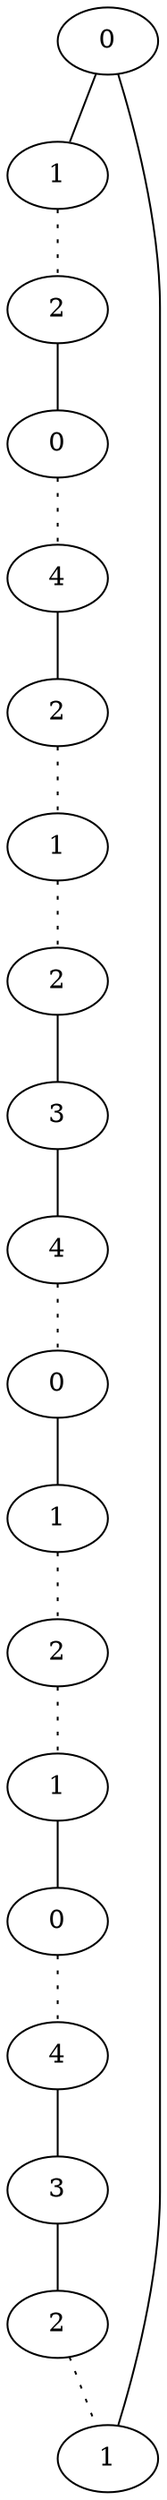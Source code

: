 graph {
a0[label=0];
a1[label=1];
a2[label=2];
a3[label=0];
a4[label=4];
a5[label=2];
a6[label=1];
a7[label=2];
a8[label=3];
a9[label=4];
a10[label=0];
a11[label=1];
a12[label=2];
a13[label=1];
a14[label=0];
a15[label=4];
a16[label=3];
a17[label=2];
a18[label=1];
a0 -- a1;
a0 -- a18;
a1 -- a2 [style=dotted];
a2 -- a3;
a3 -- a4 [style=dotted];
a4 -- a5;
a5 -- a6 [style=dotted];
a6 -- a7 [style=dotted];
a7 -- a8;
a8 -- a9;
a9 -- a10 [style=dotted];
a10 -- a11;
a11 -- a12 [style=dotted];
a12 -- a13 [style=dotted];
a13 -- a14;
a14 -- a15 [style=dotted];
a15 -- a16;
a16 -- a17;
a17 -- a18 [style=dotted];
}
